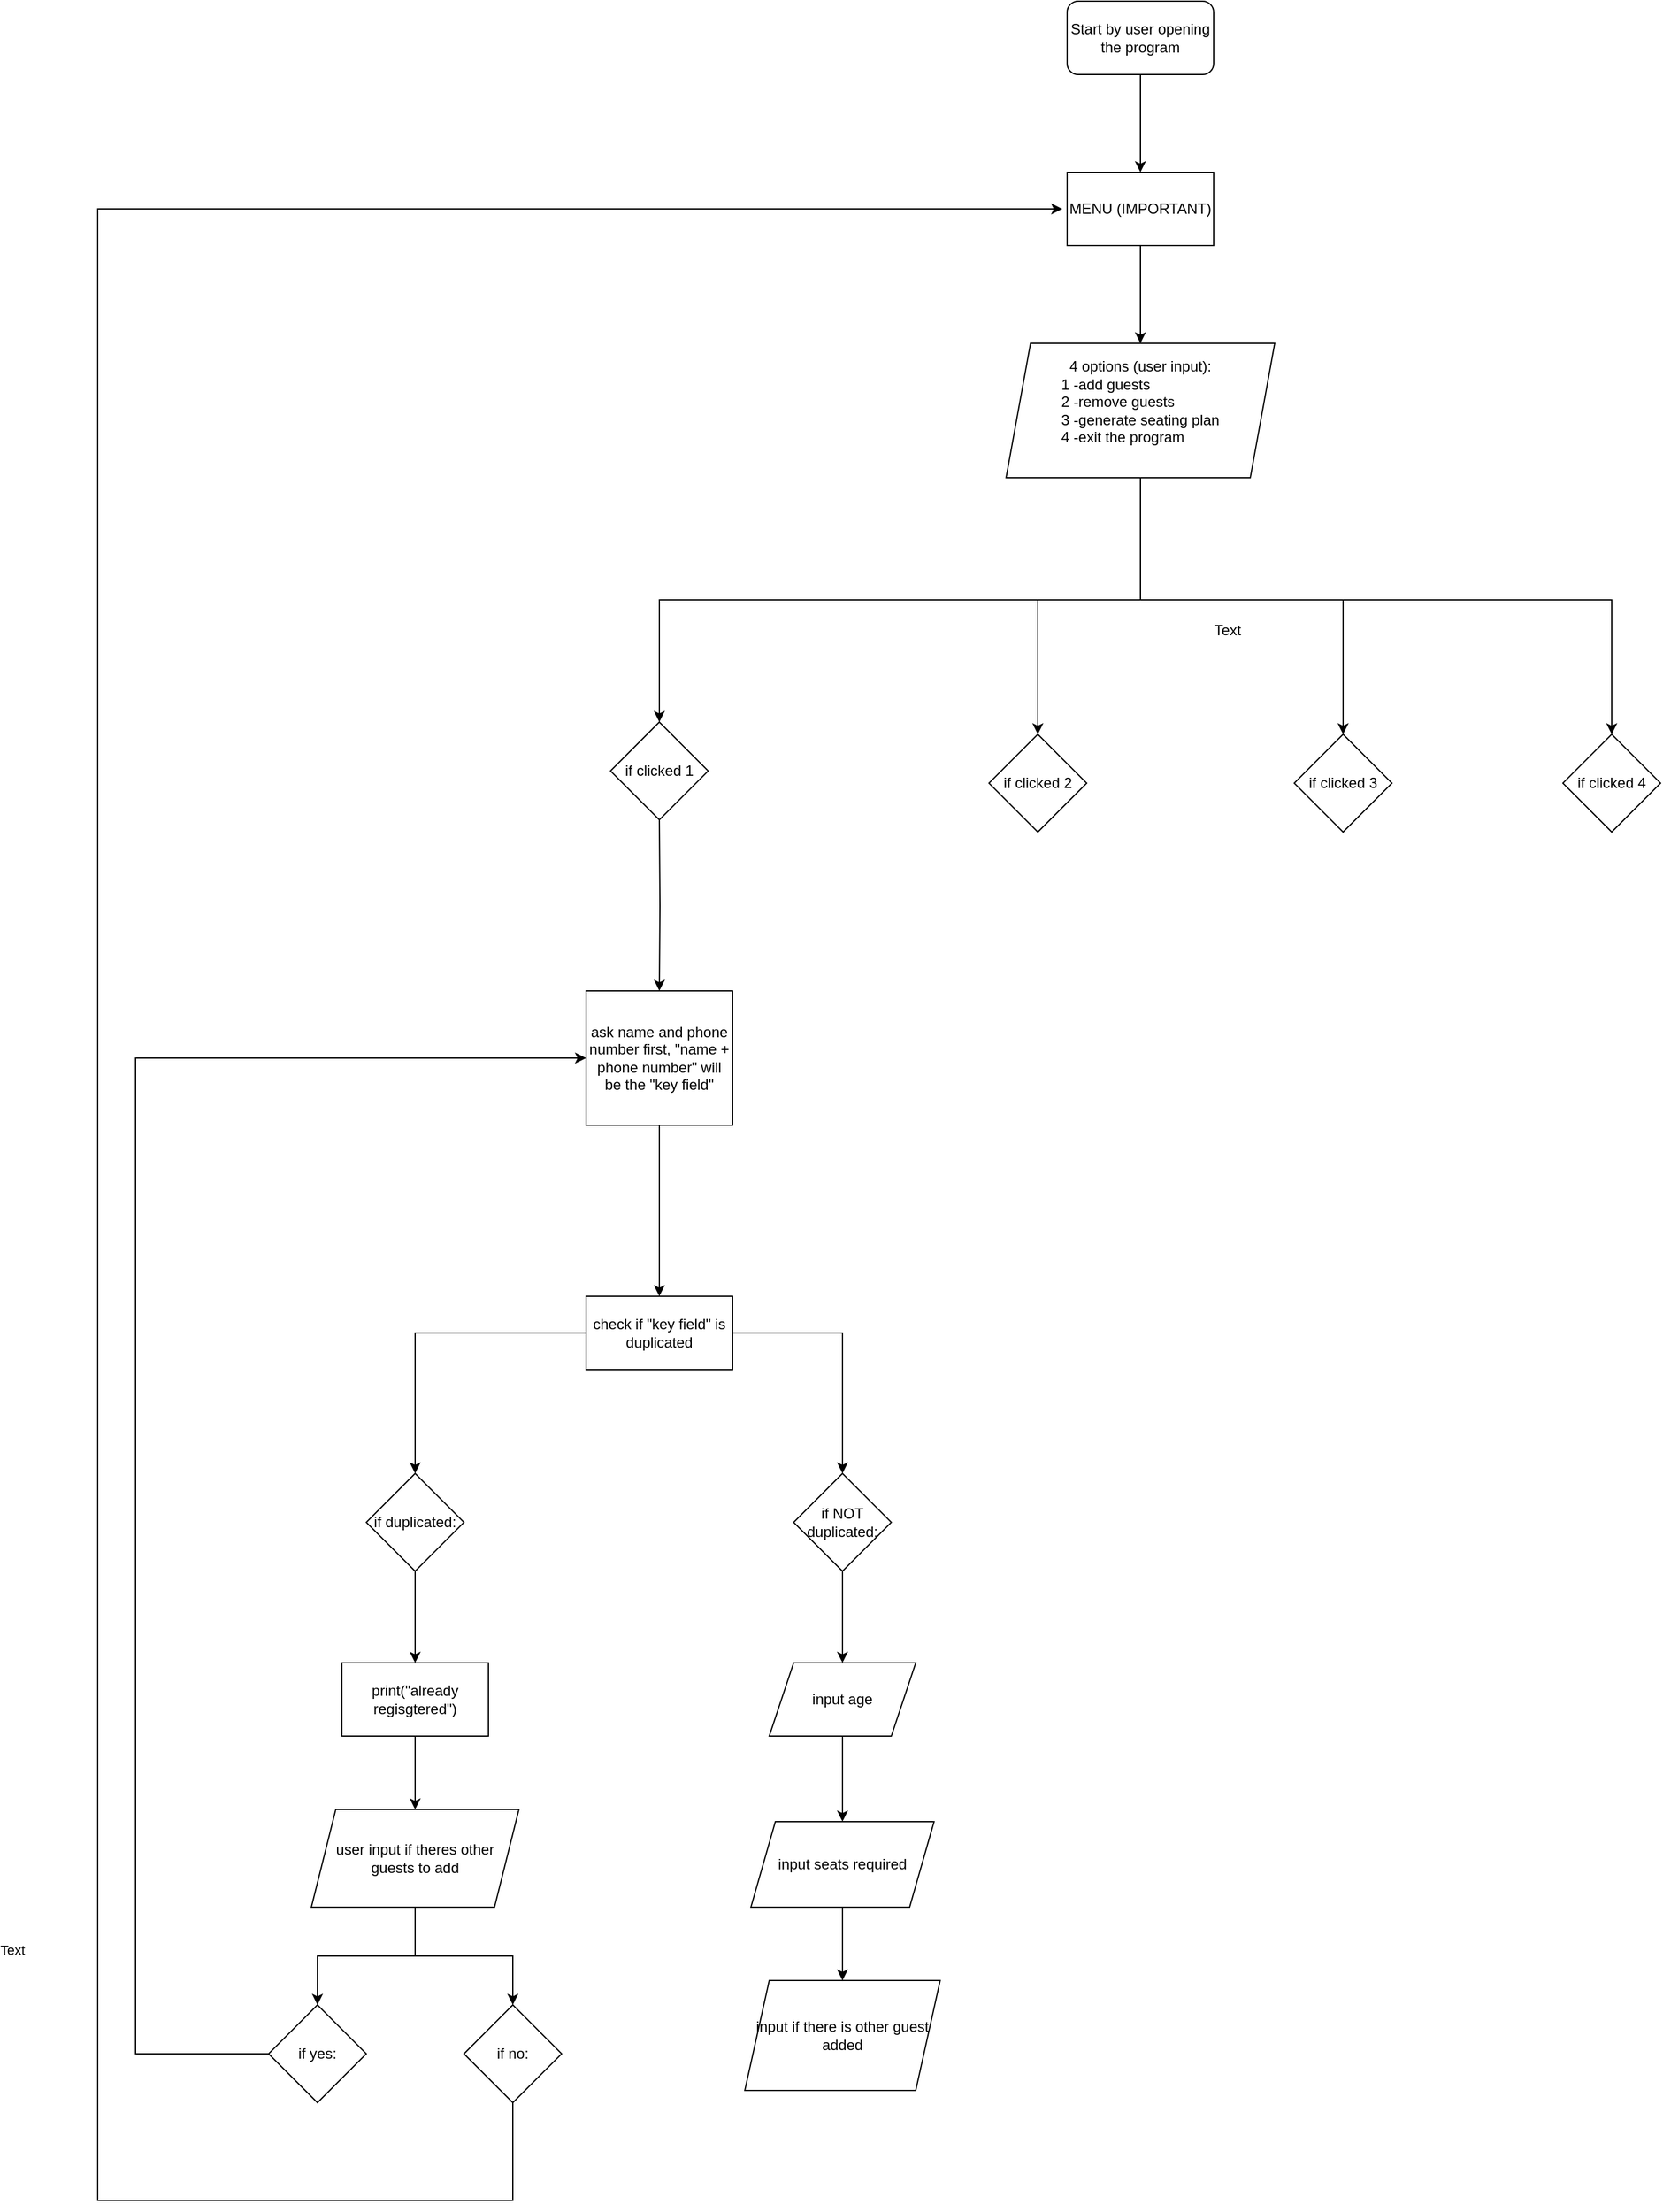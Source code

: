 <mxfile version="26.2.14">
  <diagram name="Page-1" id="B078tHFomd9bmEPrccbt">
    <mxGraphModel dx="2253" dy="777" grid="1" gridSize="10" guides="1" tooltips="1" connect="1" arrows="1" fold="1" page="1" pageScale="1" pageWidth="827" pageHeight="1169" math="0" shadow="0">
      <root>
        <mxCell id="0" />
        <mxCell id="1" parent="0" />
        <mxCell id="lLs0ECeQf0lXD1oWtTW0-5" value="" style="edgeStyle=orthogonalEdgeStyle;rounded=0;orthogonalLoop=1;jettySize=auto;html=1;" parent="1" source="lLs0ECeQf0lXD1oWtTW0-1" edge="1">
          <mxGeometry relative="1" as="geometry">
            <mxPoint x="414" y="220" as="targetPoint" />
          </mxGeometry>
        </mxCell>
        <mxCell id="lLs0ECeQf0lXD1oWtTW0-1" value="Start by user opening the program" style="rounded=1;whiteSpace=wrap;html=1;" parent="1" vertex="1">
          <mxGeometry x="354" y="80" width="120" height="60" as="geometry" />
        </mxCell>
        <mxCell id="lLs0ECeQf0lXD1oWtTW0-8" value="" style="edgeStyle=orthogonalEdgeStyle;rounded=0;orthogonalLoop=1;jettySize=auto;html=1;" parent="1" source="lLs0ECeQf0lXD1oWtTW0-6" edge="1">
          <mxGeometry relative="1" as="geometry">
            <mxPoint x="414" y="360" as="targetPoint" />
          </mxGeometry>
        </mxCell>
        <mxCell id="lLs0ECeQf0lXD1oWtTW0-6" value="MENU (IMPORTANT)" style="rounded=0;whiteSpace=wrap;html=1;" parent="1" vertex="1">
          <mxGeometry x="354" y="220" width="120" height="60" as="geometry" />
        </mxCell>
        <mxCell id="lLs0ECeQf0lXD1oWtTW0-12" value="" style="edgeStyle=orthogonalEdgeStyle;rounded=0;orthogonalLoop=1;jettySize=auto;html=1;" parent="1" source="lLs0ECeQf0lXD1oWtTW0-9" target="lLs0ECeQf0lXD1oWtTW0-11" edge="1">
          <mxGeometry relative="1" as="geometry">
            <Array as="points">
              <mxPoint x="414" y="570" />
              <mxPoint x="20" y="570" />
              <mxPoint x="20" y="730" />
            </Array>
          </mxGeometry>
        </mxCell>
        <mxCell id="lLs0ECeQf0lXD1oWtTW0-14" value="" style="edgeStyle=orthogonalEdgeStyle;rounded=0;orthogonalLoop=1;jettySize=auto;html=1;" parent="1" source="lLs0ECeQf0lXD1oWtTW0-9" target="lLs0ECeQf0lXD1oWtTW0-13" edge="1">
          <mxGeometry relative="1" as="geometry">
            <Array as="points">
              <mxPoint x="414" y="570" />
              <mxPoint x="330" y="570" />
            </Array>
          </mxGeometry>
        </mxCell>
        <mxCell id="lLs0ECeQf0lXD1oWtTW0-16" value="" style="edgeStyle=orthogonalEdgeStyle;rounded=0;orthogonalLoop=1;jettySize=auto;html=1;" parent="1" source="lLs0ECeQf0lXD1oWtTW0-9" target="lLs0ECeQf0lXD1oWtTW0-15" edge="1">
          <mxGeometry relative="1" as="geometry">
            <Array as="points">
              <mxPoint x="414" y="570" />
              <mxPoint x="580" y="570" />
            </Array>
          </mxGeometry>
        </mxCell>
        <mxCell id="lLs0ECeQf0lXD1oWtTW0-19" value="" style="edgeStyle=orthogonalEdgeStyle;rounded=0;orthogonalLoop=1;jettySize=auto;html=1;" parent="1" source="lLs0ECeQf0lXD1oWtTW0-9" target="lLs0ECeQf0lXD1oWtTW0-18" edge="1">
          <mxGeometry relative="1" as="geometry">
            <Array as="points">
              <mxPoint x="414" y="570" />
              <mxPoint x="800" y="570" />
              <mxPoint x="800" y="710" />
            </Array>
          </mxGeometry>
        </mxCell>
        <mxCell id="lLs0ECeQf0lXD1oWtTW0-9" value="4 options (user input):&lt;div style=&quot;text-align: left;&quot;&gt;1 -add guests&lt;/div&gt;&lt;div style=&quot;text-align: left;&quot;&gt;2 -remove guests&lt;/div&gt;&lt;div style=&quot;text-align: left;&quot;&gt;3 -generate seating plan&lt;/div&gt;&lt;div style=&quot;text-align: left;&quot;&gt;4 -exit the program&lt;/div&gt;&lt;div&gt;&lt;br&gt;&lt;/div&gt;" style="shape=parallelogram;perimeter=parallelogramPerimeter;whiteSpace=wrap;html=1;fixedSize=1;" parent="1" vertex="1">
          <mxGeometry x="304" y="360" width="220" height="110" as="geometry" />
        </mxCell>
        <mxCell id="lLs0ECeQf0lXD1oWtTW0-10" value="Text" style="text;html=1;align=center;verticalAlign=middle;resizable=0;points=[];autosize=1;strokeColor=none;fillColor=none;" parent="1" vertex="1">
          <mxGeometry x="460" y="580" width="50" height="30" as="geometry" />
        </mxCell>
        <mxCell id="lLs0ECeQf0lXD1oWtTW0-21" value="" style="edgeStyle=orthogonalEdgeStyle;rounded=0;orthogonalLoop=1;jettySize=auto;html=1;entryX=0.5;entryY=0;entryDx=0;entryDy=0;" parent="1" target="lLs0ECeQf0lXD1oWtTW0-20" edge="1">
          <mxGeometry relative="1" as="geometry">
            <mxPoint x="20" y="750" as="sourcePoint" />
            <mxPoint y="888" as="targetPoint" />
            <Array as="points" />
          </mxGeometry>
        </mxCell>
        <mxCell id="lLs0ECeQf0lXD1oWtTW0-11" value="if clicked 1" style="rhombus;whiteSpace=wrap;html=1;" parent="1" vertex="1">
          <mxGeometry x="-20" y="670" width="80" height="80" as="geometry" />
        </mxCell>
        <mxCell id="lLs0ECeQf0lXD1oWtTW0-13" value="if clicked 2" style="rhombus;whiteSpace=wrap;html=1;" parent="1" vertex="1">
          <mxGeometry x="290" y="680" width="80" height="80" as="geometry" />
        </mxCell>
        <mxCell id="lLs0ECeQf0lXD1oWtTW0-15" value="if clicked 3" style="rhombus;whiteSpace=wrap;html=1;" parent="1" vertex="1">
          <mxGeometry x="540" y="680" width="80" height="80" as="geometry" />
        </mxCell>
        <mxCell id="lLs0ECeQf0lXD1oWtTW0-18" value="if clicked 4" style="rhombus;whiteSpace=wrap;html=1;" parent="1" vertex="1">
          <mxGeometry x="760" y="680" width="80" height="80" as="geometry" />
        </mxCell>
        <mxCell id="lLs0ECeQf0lXD1oWtTW0-23" value="" style="edgeStyle=orthogonalEdgeStyle;rounded=0;orthogonalLoop=1;jettySize=auto;html=1;" parent="1" source="lLs0ECeQf0lXD1oWtTW0-20" target="lLs0ECeQf0lXD1oWtTW0-22" edge="1">
          <mxGeometry relative="1" as="geometry">
            <Array as="points">
              <mxPoint x="20" y="1110" />
              <mxPoint x="20" y="1110" />
            </Array>
          </mxGeometry>
        </mxCell>
        <mxCell id="lLs0ECeQf0lXD1oWtTW0-20" value="ask name and phone number first, &quot;name + phone number&quot; will be the &quot;key field&quot;" style="whiteSpace=wrap;html=1;" parent="1" vertex="1">
          <mxGeometry x="-40" y="890" width="120" height="110" as="geometry" />
        </mxCell>
        <mxCell id="lLs0ECeQf0lXD1oWtTW0-25" value="" style="edgeStyle=orthogonalEdgeStyle;rounded=0;orthogonalLoop=1;jettySize=auto;html=1;" parent="1" source="lLs0ECeQf0lXD1oWtTW0-22" target="lLs0ECeQf0lXD1oWtTW0-26" edge="1">
          <mxGeometry relative="1" as="geometry">
            <mxPoint x="20" y="1280" as="targetPoint" />
          </mxGeometry>
        </mxCell>
        <mxCell id="lLs0ECeQf0lXD1oWtTW0-30" style="edgeStyle=orthogonalEdgeStyle;rounded=0;orthogonalLoop=1;jettySize=auto;html=1;entryX=0.5;entryY=0;entryDx=0;entryDy=0;" parent="1" source="lLs0ECeQf0lXD1oWtTW0-22" target="lLs0ECeQf0lXD1oWtTW0-28" edge="1">
          <mxGeometry relative="1" as="geometry">
            <Array as="points">
              <mxPoint x="170" y="1170" />
            </Array>
            <mxPoint x="170" y="1270" as="targetPoint" />
          </mxGeometry>
        </mxCell>
        <mxCell id="lLs0ECeQf0lXD1oWtTW0-22" value="check if &quot;key field&quot; is duplicated" style="whiteSpace=wrap;html=1;" parent="1" vertex="1">
          <mxGeometry x="-40" y="1140" width="120" height="60" as="geometry" />
        </mxCell>
        <mxCell id="xUS4OlM3huFPiyapxR4m-18" style="edgeStyle=orthogonalEdgeStyle;rounded=0;orthogonalLoop=1;jettySize=auto;html=1;" edge="1" parent="1" source="lLs0ECeQf0lXD1oWtTW0-28" target="xUS4OlM3huFPiyapxR4m-16">
          <mxGeometry relative="1" as="geometry" />
        </mxCell>
        <mxCell id="lLs0ECeQf0lXD1oWtTW0-28" value="if NOT duplicated:" style="rhombus;whiteSpace=wrap;html=1;" parent="1" vertex="1">
          <mxGeometry x="130" y="1285" width="80" height="80" as="geometry" />
        </mxCell>
        <mxCell id="xUS4OlM3huFPiyapxR4m-2" style="edgeStyle=orthogonalEdgeStyle;rounded=0;orthogonalLoop=1;jettySize=auto;html=1;" edge="1" parent="1" source="lLs0ECeQf0lXD1oWtTW0-26">
          <mxGeometry relative="1" as="geometry">
            <mxPoint x="-180" y="1440" as="targetPoint" />
          </mxGeometry>
        </mxCell>
        <mxCell id="lLs0ECeQf0lXD1oWtTW0-26" value="if duplicated:" style="rhombus;whiteSpace=wrap;html=1;" parent="1" vertex="1">
          <mxGeometry x="-220" y="1285" width="80" height="80" as="geometry" />
        </mxCell>
        <mxCell id="xUS4OlM3huFPiyapxR4m-4" style="edgeStyle=orthogonalEdgeStyle;rounded=0;orthogonalLoop=1;jettySize=auto;html=1;" edge="1" parent="1" source="xUS4OlM3huFPiyapxR4m-3">
          <mxGeometry relative="1" as="geometry">
            <mxPoint x="-180" y="1560" as="targetPoint" />
          </mxGeometry>
        </mxCell>
        <mxCell id="xUS4OlM3huFPiyapxR4m-3" value="print(&quot;already regisgtered&quot;)" style="rounded=0;whiteSpace=wrap;html=1;" vertex="1" parent="1">
          <mxGeometry x="-240" y="1440" width="120" height="60" as="geometry" />
        </mxCell>
        <mxCell id="xUS4OlM3huFPiyapxR4m-10" style="edgeStyle=orthogonalEdgeStyle;rounded=0;orthogonalLoop=1;jettySize=auto;html=1;" edge="1" parent="1" source="xUS4OlM3huFPiyapxR4m-5" target="xUS4OlM3huFPiyapxR4m-8">
          <mxGeometry relative="1" as="geometry" />
        </mxCell>
        <mxCell id="xUS4OlM3huFPiyapxR4m-11" style="edgeStyle=orthogonalEdgeStyle;rounded=0;orthogonalLoop=1;jettySize=auto;html=1;" edge="1" parent="1" source="xUS4OlM3huFPiyapxR4m-5" target="xUS4OlM3huFPiyapxR4m-9">
          <mxGeometry relative="1" as="geometry" />
        </mxCell>
        <mxCell id="xUS4OlM3huFPiyapxR4m-5" value="user input if theres other guests to add" style="shape=parallelogram;perimeter=parallelogramPerimeter;whiteSpace=wrap;html=1;fixedSize=1;" vertex="1" parent="1">
          <mxGeometry x="-265" y="1560" width="170" height="80" as="geometry" />
        </mxCell>
        <mxCell id="xUS4OlM3huFPiyapxR4m-12" style="edgeStyle=orthogonalEdgeStyle;rounded=0;orthogonalLoop=1;jettySize=auto;html=1;" edge="1" parent="1" source="xUS4OlM3huFPiyapxR4m-8" target="lLs0ECeQf0lXD1oWtTW0-20">
          <mxGeometry relative="1" as="geometry">
            <mxPoint x="-290" y="830" as="targetPoint" />
            <Array as="points">
              <mxPoint x="-409" y="1760" />
              <mxPoint x="-409" y="945" />
            </Array>
          </mxGeometry>
        </mxCell>
        <mxCell id="xUS4OlM3huFPiyapxR4m-13" value="Text" style="edgeLabel;html=1;align=center;verticalAlign=middle;resizable=0;points=[];" vertex="1" connectable="0" parent="xUS4OlM3huFPiyapxR4m-12">
          <mxGeometry x="-0.524" y="4" relative="1" as="geometry">
            <mxPoint x="-97" y="113" as="offset" />
          </mxGeometry>
        </mxCell>
        <mxCell id="xUS4OlM3huFPiyapxR4m-8" value="if yes:" style="rhombus;whiteSpace=wrap;html=1;" vertex="1" parent="1">
          <mxGeometry x="-300" y="1720" width="80" height="80" as="geometry" />
        </mxCell>
        <mxCell id="xUS4OlM3huFPiyapxR4m-14" style="edgeStyle=orthogonalEdgeStyle;rounded=0;orthogonalLoop=1;jettySize=auto;html=1;" edge="1" parent="1">
          <mxGeometry relative="1" as="geometry">
            <mxPoint x="350" y="250" as="targetPoint" />
            <mxPoint x="-100" y="1800" as="sourcePoint" />
            <Array as="points">
              <mxPoint x="-100" y="1880" />
              <mxPoint x="-440" y="1880" />
            </Array>
          </mxGeometry>
        </mxCell>
        <mxCell id="xUS4OlM3huFPiyapxR4m-9" value="if no:" style="rhombus;whiteSpace=wrap;html=1;" vertex="1" parent="1">
          <mxGeometry x="-140" y="1720" width="80" height="80" as="geometry" />
        </mxCell>
        <mxCell id="xUS4OlM3huFPiyapxR4m-24" style="edgeStyle=orthogonalEdgeStyle;rounded=0;orthogonalLoop=1;jettySize=auto;html=1;" edge="1" parent="1" source="xUS4OlM3huFPiyapxR4m-16" target="xUS4OlM3huFPiyapxR4m-17">
          <mxGeometry relative="1" as="geometry" />
        </mxCell>
        <mxCell id="xUS4OlM3huFPiyapxR4m-16" value="input age" style="shape=parallelogram;perimeter=parallelogramPerimeter;whiteSpace=wrap;html=1;fixedSize=1;" vertex="1" parent="1">
          <mxGeometry x="110" y="1440" width="120" height="60" as="geometry" />
        </mxCell>
        <mxCell id="xUS4OlM3huFPiyapxR4m-26" style="edgeStyle=orthogonalEdgeStyle;rounded=0;orthogonalLoop=1;jettySize=auto;html=1;entryX=0.5;entryY=0;entryDx=0;entryDy=0;" edge="1" parent="1" source="xUS4OlM3huFPiyapxR4m-17" target="xUS4OlM3huFPiyapxR4m-25">
          <mxGeometry relative="1" as="geometry" />
        </mxCell>
        <mxCell id="xUS4OlM3huFPiyapxR4m-17" value="input seats required" style="shape=parallelogram;perimeter=parallelogramPerimeter;whiteSpace=wrap;html=1;fixedSize=1;" vertex="1" parent="1">
          <mxGeometry x="95" y="1570" width="150" height="70" as="geometry" />
        </mxCell>
        <mxCell id="xUS4OlM3huFPiyapxR4m-25" value="input if there is other guest added" style="shape=parallelogram;perimeter=parallelogramPerimeter;whiteSpace=wrap;html=1;fixedSize=1;" vertex="1" parent="1">
          <mxGeometry x="90" y="1700" width="160" height="90" as="geometry" />
        </mxCell>
      </root>
    </mxGraphModel>
  </diagram>
</mxfile>
